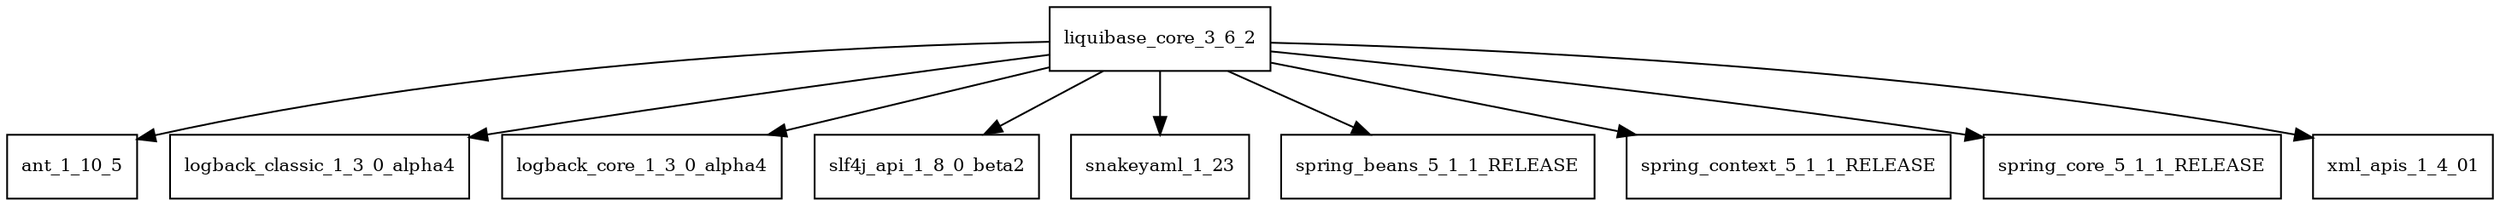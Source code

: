 digraph liquibase_core_3_6_2_dependencies {
  node [shape = box, fontsize=10.0];
  liquibase_core_3_6_2 -> ant_1_10_5;
  liquibase_core_3_6_2 -> logback_classic_1_3_0_alpha4;
  liquibase_core_3_6_2 -> logback_core_1_3_0_alpha4;
  liquibase_core_3_6_2 -> slf4j_api_1_8_0_beta2;
  liquibase_core_3_6_2 -> snakeyaml_1_23;
  liquibase_core_3_6_2 -> spring_beans_5_1_1_RELEASE;
  liquibase_core_3_6_2 -> spring_context_5_1_1_RELEASE;
  liquibase_core_3_6_2 -> spring_core_5_1_1_RELEASE;
  liquibase_core_3_6_2 -> xml_apis_1_4_01;
}
